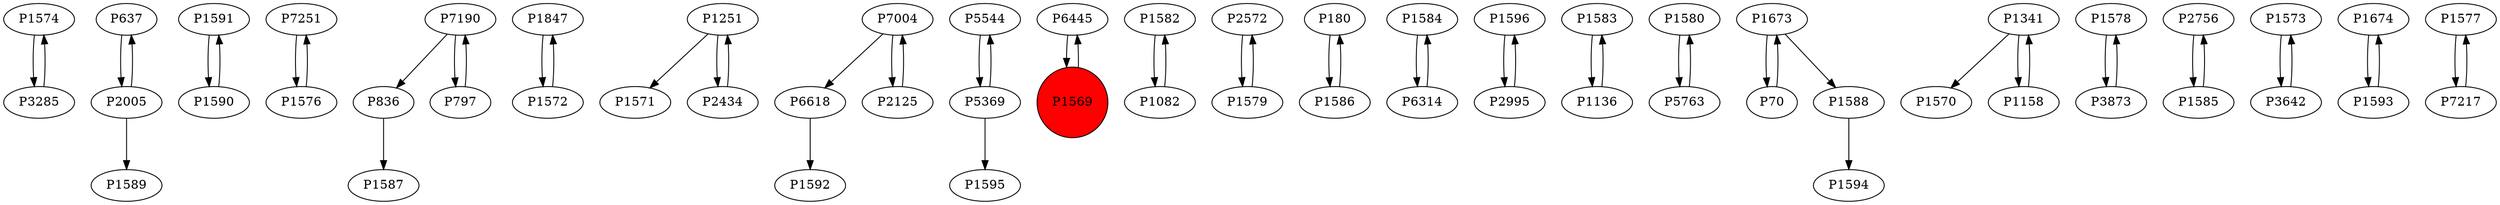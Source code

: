 digraph {
	P1574 -> P3285
	P637 -> P2005
	P1591 -> P1590
	P7251 -> P1576
	P836 -> P1587
	P1847 -> P1572
	P1251 -> P1571
	P6618 -> P1592
	P5544 -> P5369
	P1251 -> P2434
	P6445 -> P1569
	P1576 -> P7251
	P1572 -> P1847
	P1582 -> P1082
	P2572 -> P1579
	P180 -> P1586
	P1584 -> P6314
	P2005 -> P1589
	P1082 -> P1582
	P1596 -> P2995
	P5369 -> P1595
	P1583 -> P1136
	P1580 -> P5763
	P1673 -> P70
	P1590 -> P1591
	P6314 -> P1584
	P7004 -> P6618
	P2125 -> P7004
	P2434 -> P1251
	P1341 -> P1570
	P70 -> P1673
	P7004 -> P2125
	P1578 -> P3873
	P1586 -> P180
	P3873 -> P1578
	P7190 -> P797
	P1588 -> P1594
	P2756 -> P1585
	P1569 -> P6445
	P1573 -> P3642
	P1674 -> P1593
	P1585 -> P2756
	P1341 -> P1158
	P797 -> P7190
	P1673 -> P1588
	P1158 -> P1341
	P7190 -> P836
	P5369 -> P5544
	P2995 -> P1596
	P3285 -> P1574
	P1579 -> P2572
	P1577 -> P7217
	P5763 -> P1580
	P1593 -> P1674
	P3642 -> P1573
	P2005 -> P637
	P7217 -> P1577
	P1136 -> P1583
	P1569 [shape=circle]
	P1569 [style=filled]
	P1569 [fillcolor=red]
}